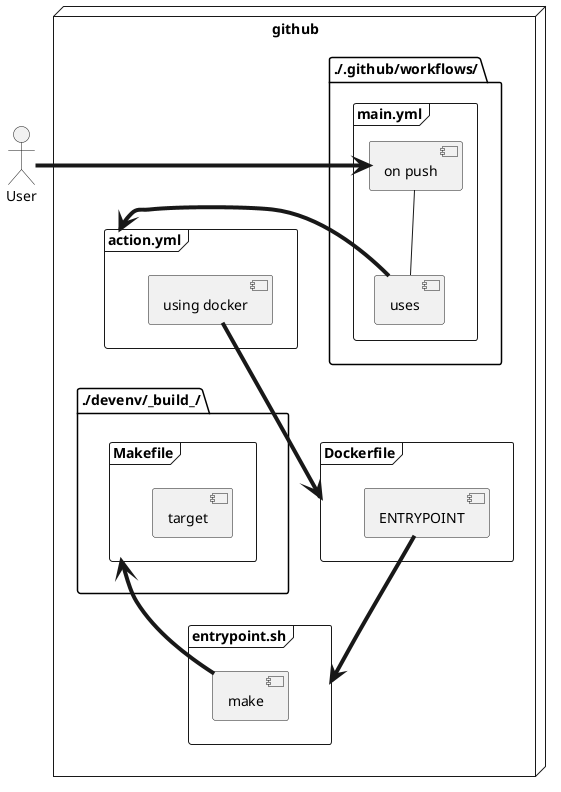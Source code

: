 @startuml actions
actor User

node github{
  folder ./.github/workflows/ {
    frame main.yml {
      [on push]
      [uses]
    }
  }
  frame action.yml {
    [using docker]
  }
  frame Dockerfile {
    [ENTRYPOINT]
  }
  frame entrypoint.sh {
    [make]
  }
  folder ./devenv/_build_/ {
    frame Makefile {
      [target]
    }
  }
}
User -[thickness=4]> [on push]
[on push] -- [uses]
[uses] -[thickness=4]> action.yml
[using docker] -[thickness=4]-> Dockerfile
[ENTRYPOINT] -[thickness=4]-> entrypoint.sh
Makefile <-[thickness=4]- [make]
@enduml
